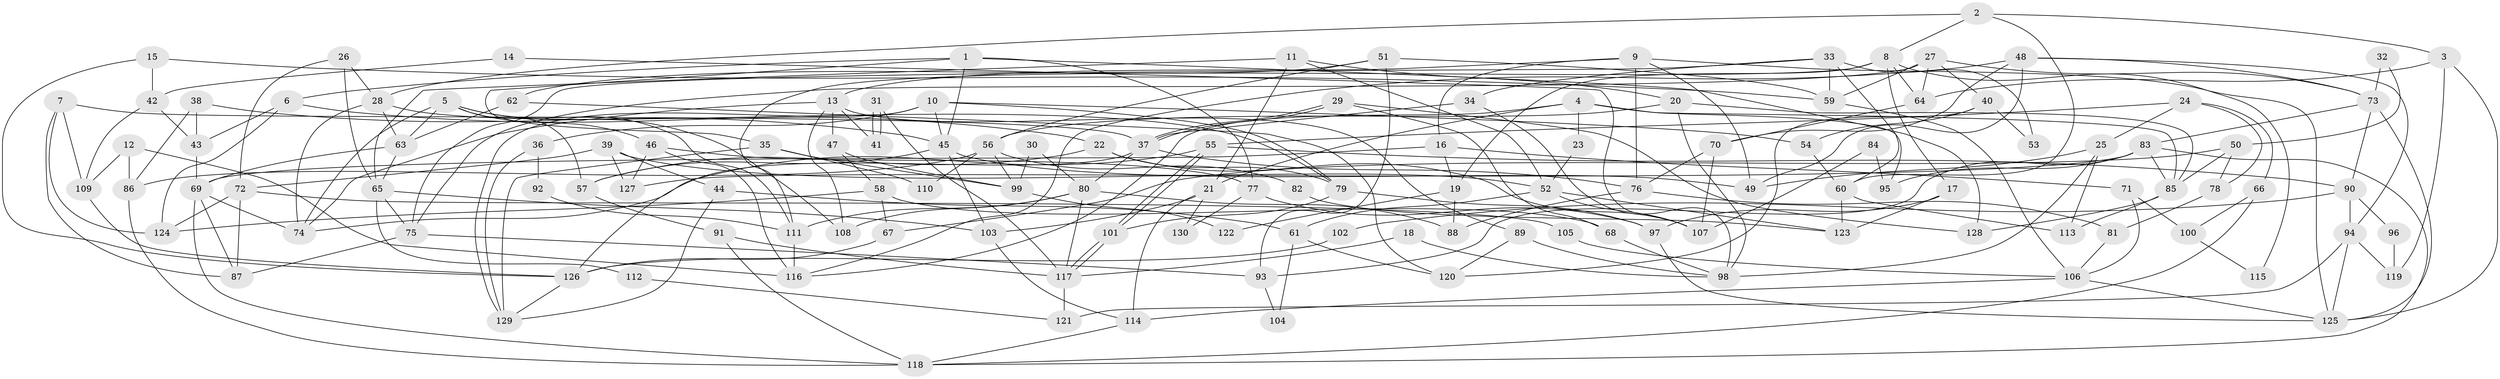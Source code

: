 // coarse degree distribution, {7: 0.11627906976744186, 4: 0.1744186046511628, 5: 0.16279069767441862, 6: 0.1511627906976744, 8: 0.05813953488372093, 9: 0.05813953488372093, 2: 0.12790697674418605, 3: 0.1511627906976744}
// Generated by graph-tools (version 1.1) at 2025/41/03/06/25 10:41:56]
// undirected, 130 vertices, 260 edges
graph export_dot {
graph [start="1"]
  node [color=gray90,style=filled];
  1;
  2;
  3;
  4;
  5;
  6;
  7;
  8;
  9;
  10;
  11;
  12;
  13;
  14;
  15;
  16;
  17;
  18;
  19;
  20;
  21;
  22;
  23;
  24;
  25;
  26;
  27;
  28;
  29;
  30;
  31;
  32;
  33;
  34;
  35;
  36;
  37;
  38;
  39;
  40;
  41;
  42;
  43;
  44;
  45;
  46;
  47;
  48;
  49;
  50;
  51;
  52;
  53;
  54;
  55;
  56;
  57;
  58;
  59;
  60;
  61;
  62;
  63;
  64;
  65;
  66;
  67;
  68;
  69;
  70;
  71;
  72;
  73;
  74;
  75;
  76;
  77;
  78;
  79;
  80;
  81;
  82;
  83;
  84;
  85;
  86;
  87;
  88;
  89;
  90;
  91;
  92;
  93;
  94;
  95;
  96;
  97;
  98;
  99;
  100;
  101;
  102;
  103;
  104;
  105;
  106;
  107;
  108;
  109;
  110;
  111;
  112;
  113;
  114;
  115;
  116;
  117;
  118;
  119;
  120;
  121;
  122;
  123;
  124;
  125;
  126;
  127;
  128;
  129;
  130;
  1 -- 128;
  1 -- 45;
  1 -- 6;
  1 -- 35;
  1 -- 77;
  2 -- 8;
  2 -- 3;
  2 -- 28;
  2 -- 60;
  3 -- 125;
  3 -- 64;
  3 -- 119;
  4 -- 21;
  4 -- 85;
  4 -- 23;
  4 -- 95;
  4 -- 116;
  5 -- 111;
  5 -- 63;
  5 -- 46;
  5 -- 57;
  5 -- 74;
  5 -- 108;
  6 -- 22;
  6 -- 43;
  6 -- 124;
  7 -- 109;
  7 -- 37;
  7 -- 87;
  7 -- 124;
  8 -- 111;
  8 -- 64;
  8 -- 17;
  8 -- 19;
  8 -- 115;
  9 -- 125;
  9 -- 76;
  9 -- 13;
  9 -- 16;
  9 -- 49;
  10 -- 79;
  10 -- 45;
  10 -- 36;
  10 -- 54;
  10 -- 129;
  11 -- 65;
  11 -- 52;
  11 -- 20;
  11 -- 21;
  12 -- 86;
  12 -- 116;
  12 -- 109;
  13 -- 74;
  13 -- 41;
  13 -- 47;
  13 -- 89;
  13 -- 108;
  14 -- 98;
  14 -- 42;
  15 -- 42;
  15 -- 59;
  15 -- 126;
  16 -- 69;
  16 -- 19;
  16 -- 71;
  17 -- 97;
  17 -- 123;
  18 -- 117;
  18 -- 98;
  19 -- 88;
  19 -- 122;
  20 -- 56;
  20 -- 85;
  20 -- 98;
  21 -- 114;
  21 -- 103;
  21 -- 130;
  22 -- 79;
  22 -- 107;
  22 -- 57;
  23 -- 52;
  24 -- 55;
  24 -- 25;
  24 -- 66;
  24 -- 78;
  25 -- 49;
  25 -- 98;
  25 -- 113;
  26 -- 72;
  26 -- 65;
  26 -- 28;
  27 -- 73;
  27 -- 40;
  27 -- 59;
  27 -- 64;
  27 -- 75;
  28 -- 63;
  28 -- 74;
  28 -- 79;
  29 -- 37;
  29 -- 37;
  29 -- 68;
  29 -- 128;
  30 -- 99;
  30 -- 80;
  31 -- 117;
  31 -- 41;
  31 -- 41;
  32 -- 73;
  32 -- 50;
  33 -- 75;
  33 -- 59;
  33 -- 34;
  33 -- 53;
  33 -- 60;
  34 -- 37;
  34 -- 107;
  35 -- 129;
  35 -- 99;
  35 -- 110;
  36 -- 129;
  36 -- 92;
  37 -- 80;
  37 -- 76;
  37 -- 126;
  38 -- 43;
  38 -- 45;
  38 -- 86;
  39 -- 72;
  39 -- 127;
  39 -- 44;
  39 -- 52;
  40 -- 120;
  40 -- 54;
  40 -- 53;
  42 -- 109;
  42 -- 43;
  43 -- 69;
  44 -- 129;
  44 -- 61;
  45 -- 103;
  45 -- 57;
  45 -- 49;
  46 -- 116;
  46 -- 77;
  46 -- 127;
  47 -- 99;
  47 -- 58;
  48 -- 49;
  48 -- 94;
  48 -- 70;
  48 -- 73;
  48 -- 116;
  50 -- 85;
  50 -- 67;
  50 -- 78;
  51 -- 93;
  51 -- 59;
  51 -- 56;
  51 -- 62;
  52 -- 123;
  52 -- 61;
  52 -- 107;
  54 -- 60;
  55 -- 74;
  55 -- 101;
  55 -- 101;
  55 -- 90;
  56 -- 86;
  56 -- 82;
  56 -- 99;
  56 -- 110;
  57 -- 91;
  58 -- 124;
  58 -- 67;
  58 -- 68;
  59 -- 106;
  60 -- 113;
  60 -- 123;
  61 -- 104;
  61 -- 120;
  62 -- 63;
  62 -- 120;
  63 -- 65;
  63 -- 69;
  64 -- 70;
  65 -- 103;
  65 -- 75;
  65 -- 112;
  66 -- 118;
  66 -- 100;
  67 -- 126;
  68 -- 98;
  69 -- 74;
  69 -- 87;
  69 -- 118;
  70 -- 107;
  70 -- 76;
  71 -- 106;
  71 -- 100;
  72 -- 87;
  72 -- 124;
  72 -- 105;
  73 -- 83;
  73 -- 90;
  73 -- 125;
  75 -- 87;
  75 -- 93;
  76 -- 81;
  76 -- 88;
  77 -- 97;
  77 -- 130;
  78 -- 81;
  79 -- 101;
  79 -- 97;
  80 -- 88;
  80 -- 108;
  80 -- 111;
  80 -- 117;
  81 -- 106;
  82 -- 123;
  83 -- 85;
  83 -- 118;
  83 -- 93;
  83 -- 95;
  83 -- 127;
  84 -- 107;
  84 -- 95;
  85 -- 113;
  85 -- 128;
  86 -- 118;
  89 -- 120;
  89 -- 98;
  90 -- 94;
  90 -- 96;
  90 -- 102;
  91 -- 117;
  91 -- 118;
  92 -- 111;
  93 -- 104;
  94 -- 125;
  94 -- 119;
  94 -- 121;
  96 -- 119;
  97 -- 125;
  99 -- 122;
  100 -- 115;
  101 -- 117;
  101 -- 117;
  102 -- 126;
  103 -- 114;
  105 -- 106;
  106 -- 125;
  106 -- 114;
  109 -- 126;
  111 -- 116;
  112 -- 121;
  114 -- 118;
  117 -- 121;
  126 -- 129;
}
